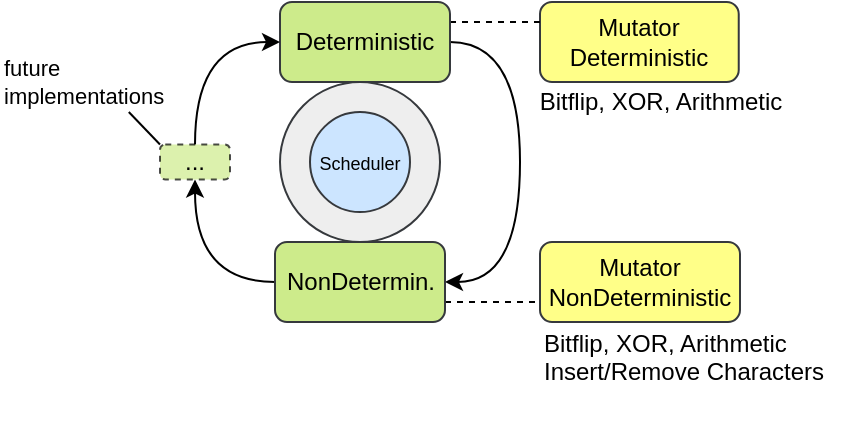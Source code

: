 <mxfile version="15.9.6" type="device"><diagram id="hMtxES_r6UKeoEUlyk5k" name="Page-1"><mxGraphModel dx="648" dy="364" grid="1" gridSize="10" guides="1" tooltips="1" connect="1" arrows="1" fold="1" page="1" pageScale="1" pageWidth="850" pageHeight="1100" math="0" shadow="0"><root><mxCell id="0"/><mxCell id="1" parent="0"/><mxCell id="icBOEvGXVxQk9XMdbycL-2" value="&lt;div&gt;Mutator&lt;/div&gt;&lt;div&gt;Deterministic&lt;br&gt;&lt;/div&gt;" style="rounded=1;whiteSpace=wrap;html=1;fillColor=#ffff88;strokeColor=#36393d;" parent="1" vertex="1"><mxGeometry x="450" y="70" width="99.37" height="40" as="geometry"/></mxCell><mxCell id="icBOEvGXVxQk9XMdbycL-3" value="&lt;div&gt;Mutator&lt;/div&gt;&lt;div&gt;NonDeterministic&lt;br&gt;&lt;/div&gt;" style="rounded=1;whiteSpace=wrap;html=1;fillColor=#ffff88;strokeColor=#36393d;" parent="1" vertex="1"><mxGeometry x="450" y="190" width="100" height="40" as="geometry"/></mxCell><mxCell id="icBOEvGXVxQk9XMdbycL-11" value="Bitflip, XOR, Arithmetic" style="text;html=1;align=center;verticalAlign=middle;resizable=0;points=[];autosize=1;strokeColor=none;fillColor=none;" parent="1" vertex="1"><mxGeometry x="440" y="110" width="140" height="20" as="geometry"/></mxCell><mxCell id="icBOEvGXVxQk9XMdbycL-12" value="&lt;div align=&quot;left&quot;&gt;Bitflip, XOR, Arithmetic&lt;br&gt;&lt;/div&gt;&lt;div align=&quot;left&quot;&gt;Insert/Remove Characters&lt;/div&gt;&lt;div align=&quot;left&quot;&gt;&lt;br&gt;&lt;/div&gt;" style="text;html=1;align=left;verticalAlign=middle;resizable=0;points=[];autosize=1;strokeColor=none;fillColor=none;" parent="1" vertex="1"><mxGeometry x="450" y="230" width="160" height="50" as="geometry"/></mxCell><mxCell id="icBOEvGXVxQk9XMdbycL-21" value="" style="ellipse;whiteSpace=wrap;html=1;aspect=fixed;fillColor=#eeeeee;strokeColor=#36393d;" parent="1" vertex="1"><mxGeometry x="320" y="110" width="80" height="80" as="geometry"/></mxCell><mxCell id="icBOEvGXVxQk9XMdbycL-22" value="&lt;font style=&quot;font-size: 9px&quot;&gt;Scheduler&lt;/font&gt;" style="ellipse;whiteSpace=wrap;html=1;aspect=fixed;fillColor=#cce5ff;strokeColor=#36393d;" parent="1" vertex="1"><mxGeometry x="335" y="125" width="50" height="50" as="geometry"/></mxCell><mxCell id="icBOEvGXVxQk9XMdbycL-28" style="edgeStyle=none;rounded=0;orthogonalLoop=1;jettySize=auto;html=1;exitX=1;exitY=0.25;exitDx=0;exitDy=0;entryX=0;entryY=0.25;entryDx=0;entryDy=0;dashed=1;fontSize=9;endArrow=none;endFill=0;" parent="1" source="icBOEvGXVxQk9XMdbycL-23" target="icBOEvGXVxQk9XMdbycL-2" edge="1"><mxGeometry relative="1" as="geometry"/></mxCell><mxCell id="icBOEvGXVxQk9XMdbycL-36" style="edgeStyle=orthogonalEdgeStyle;curved=1;rounded=0;orthogonalLoop=1;jettySize=auto;html=1;exitX=1;exitY=0.5;exitDx=0;exitDy=0;entryX=1;entryY=0.5;entryDx=0;entryDy=0;fontSize=9;endArrow=classic;endFill=1;" parent="1" source="icBOEvGXVxQk9XMdbycL-23" target="icBOEvGXVxQk9XMdbycL-24" edge="1"><mxGeometry relative="1" as="geometry"><Array as="points"><mxPoint x="440" y="90"/><mxPoint x="440" y="210"/></Array></mxGeometry></mxCell><mxCell id="icBOEvGXVxQk9XMdbycL-23" value="Deterministic" style="rounded=1;whiteSpace=wrap;html=1;fillColor=#cdeb8b;strokeColor=#36393d;" parent="1" vertex="1"><mxGeometry x="320" y="70" width="85" height="40" as="geometry"/></mxCell><mxCell id="icBOEvGXVxQk9XMdbycL-29" style="edgeStyle=none;rounded=0;orthogonalLoop=1;jettySize=auto;html=1;exitX=1;exitY=0.75;exitDx=0;exitDy=0;entryX=0;entryY=0.75;entryDx=0;entryDy=0;dashed=1;fontSize=9;endArrow=none;endFill=0;" parent="1" source="icBOEvGXVxQk9XMdbycL-24" target="icBOEvGXVxQk9XMdbycL-3" edge="1"><mxGeometry relative="1" as="geometry"/></mxCell><mxCell id="icBOEvGXVxQk9XMdbycL-34" style="edgeStyle=orthogonalEdgeStyle;curved=1;rounded=0;orthogonalLoop=1;jettySize=auto;html=1;exitX=0;exitY=0.5;exitDx=0;exitDy=0;entryX=0.5;entryY=1;entryDx=0;entryDy=0;fontSize=9;endArrow=classic;endFill=1;" parent="1" source="icBOEvGXVxQk9XMdbycL-24" target="icBOEvGXVxQk9XMdbycL-30" edge="1"><mxGeometry relative="1" as="geometry"/></mxCell><mxCell id="icBOEvGXVxQk9XMdbycL-24" value="NonDetermin." style="rounded=1;whiteSpace=wrap;html=1;fillColor=#cdeb8b;strokeColor=#36393d;" parent="1" vertex="1"><mxGeometry x="317.5" y="190" width="85" height="40" as="geometry"/></mxCell><mxCell id="icBOEvGXVxQk9XMdbycL-35" style="edgeStyle=orthogonalEdgeStyle;curved=1;rounded=0;orthogonalLoop=1;jettySize=auto;html=1;exitX=0.5;exitY=0;exitDx=0;exitDy=0;entryX=0;entryY=0.5;entryDx=0;entryDy=0;fontSize=9;endArrow=classic;endFill=1;" parent="1" source="icBOEvGXVxQk9XMdbycL-30" target="icBOEvGXVxQk9XMdbycL-23" edge="1"><mxGeometry relative="1" as="geometry"/></mxCell><mxCell id="7owMsFNxGvcbstFvPApZ-2" style="rounded=0;orthogonalLoop=1;jettySize=auto;html=1;exitX=0;exitY=0;exitDx=0;exitDy=0;fontSize=11;endArrow=none;endFill=0;" edge="1" parent="1" source="icBOEvGXVxQk9XMdbycL-30" target="7owMsFNxGvcbstFvPApZ-1"><mxGeometry relative="1" as="geometry"/></mxCell><mxCell id="icBOEvGXVxQk9XMdbycL-30" value="..." style="rounded=1;whiteSpace=wrap;html=1;dashed=1;fillColor=#cdeb8b;strokeColor=#000000;opacity=70;" parent="1" vertex="1"><mxGeometry x="260" y="141.25" width="35" height="17.5" as="geometry"/></mxCell><mxCell id="7owMsFNxGvcbstFvPApZ-1" value="&lt;div style=&quot;font-size: 11px&quot; align=&quot;left&quot;&gt;&lt;font style=&quot;font-size: 11px&quot;&gt;future&lt;/font&gt;&lt;/div&gt;&lt;div style=&quot;font-size: 11px&quot; align=&quot;left&quot;&gt;&lt;font style=&quot;font-size: 11px&quot;&gt;implementations&lt;br&gt;&lt;/font&gt;&lt;/div&gt;" style="text;html=1;align=left;verticalAlign=middle;resizable=0;points=[];autosize=1;strokeColor=none;fillColor=none;" vertex="1" parent="1"><mxGeometry x="180" y="95" width="100" height="30" as="geometry"/></mxCell></root></mxGraphModel></diagram></mxfile>